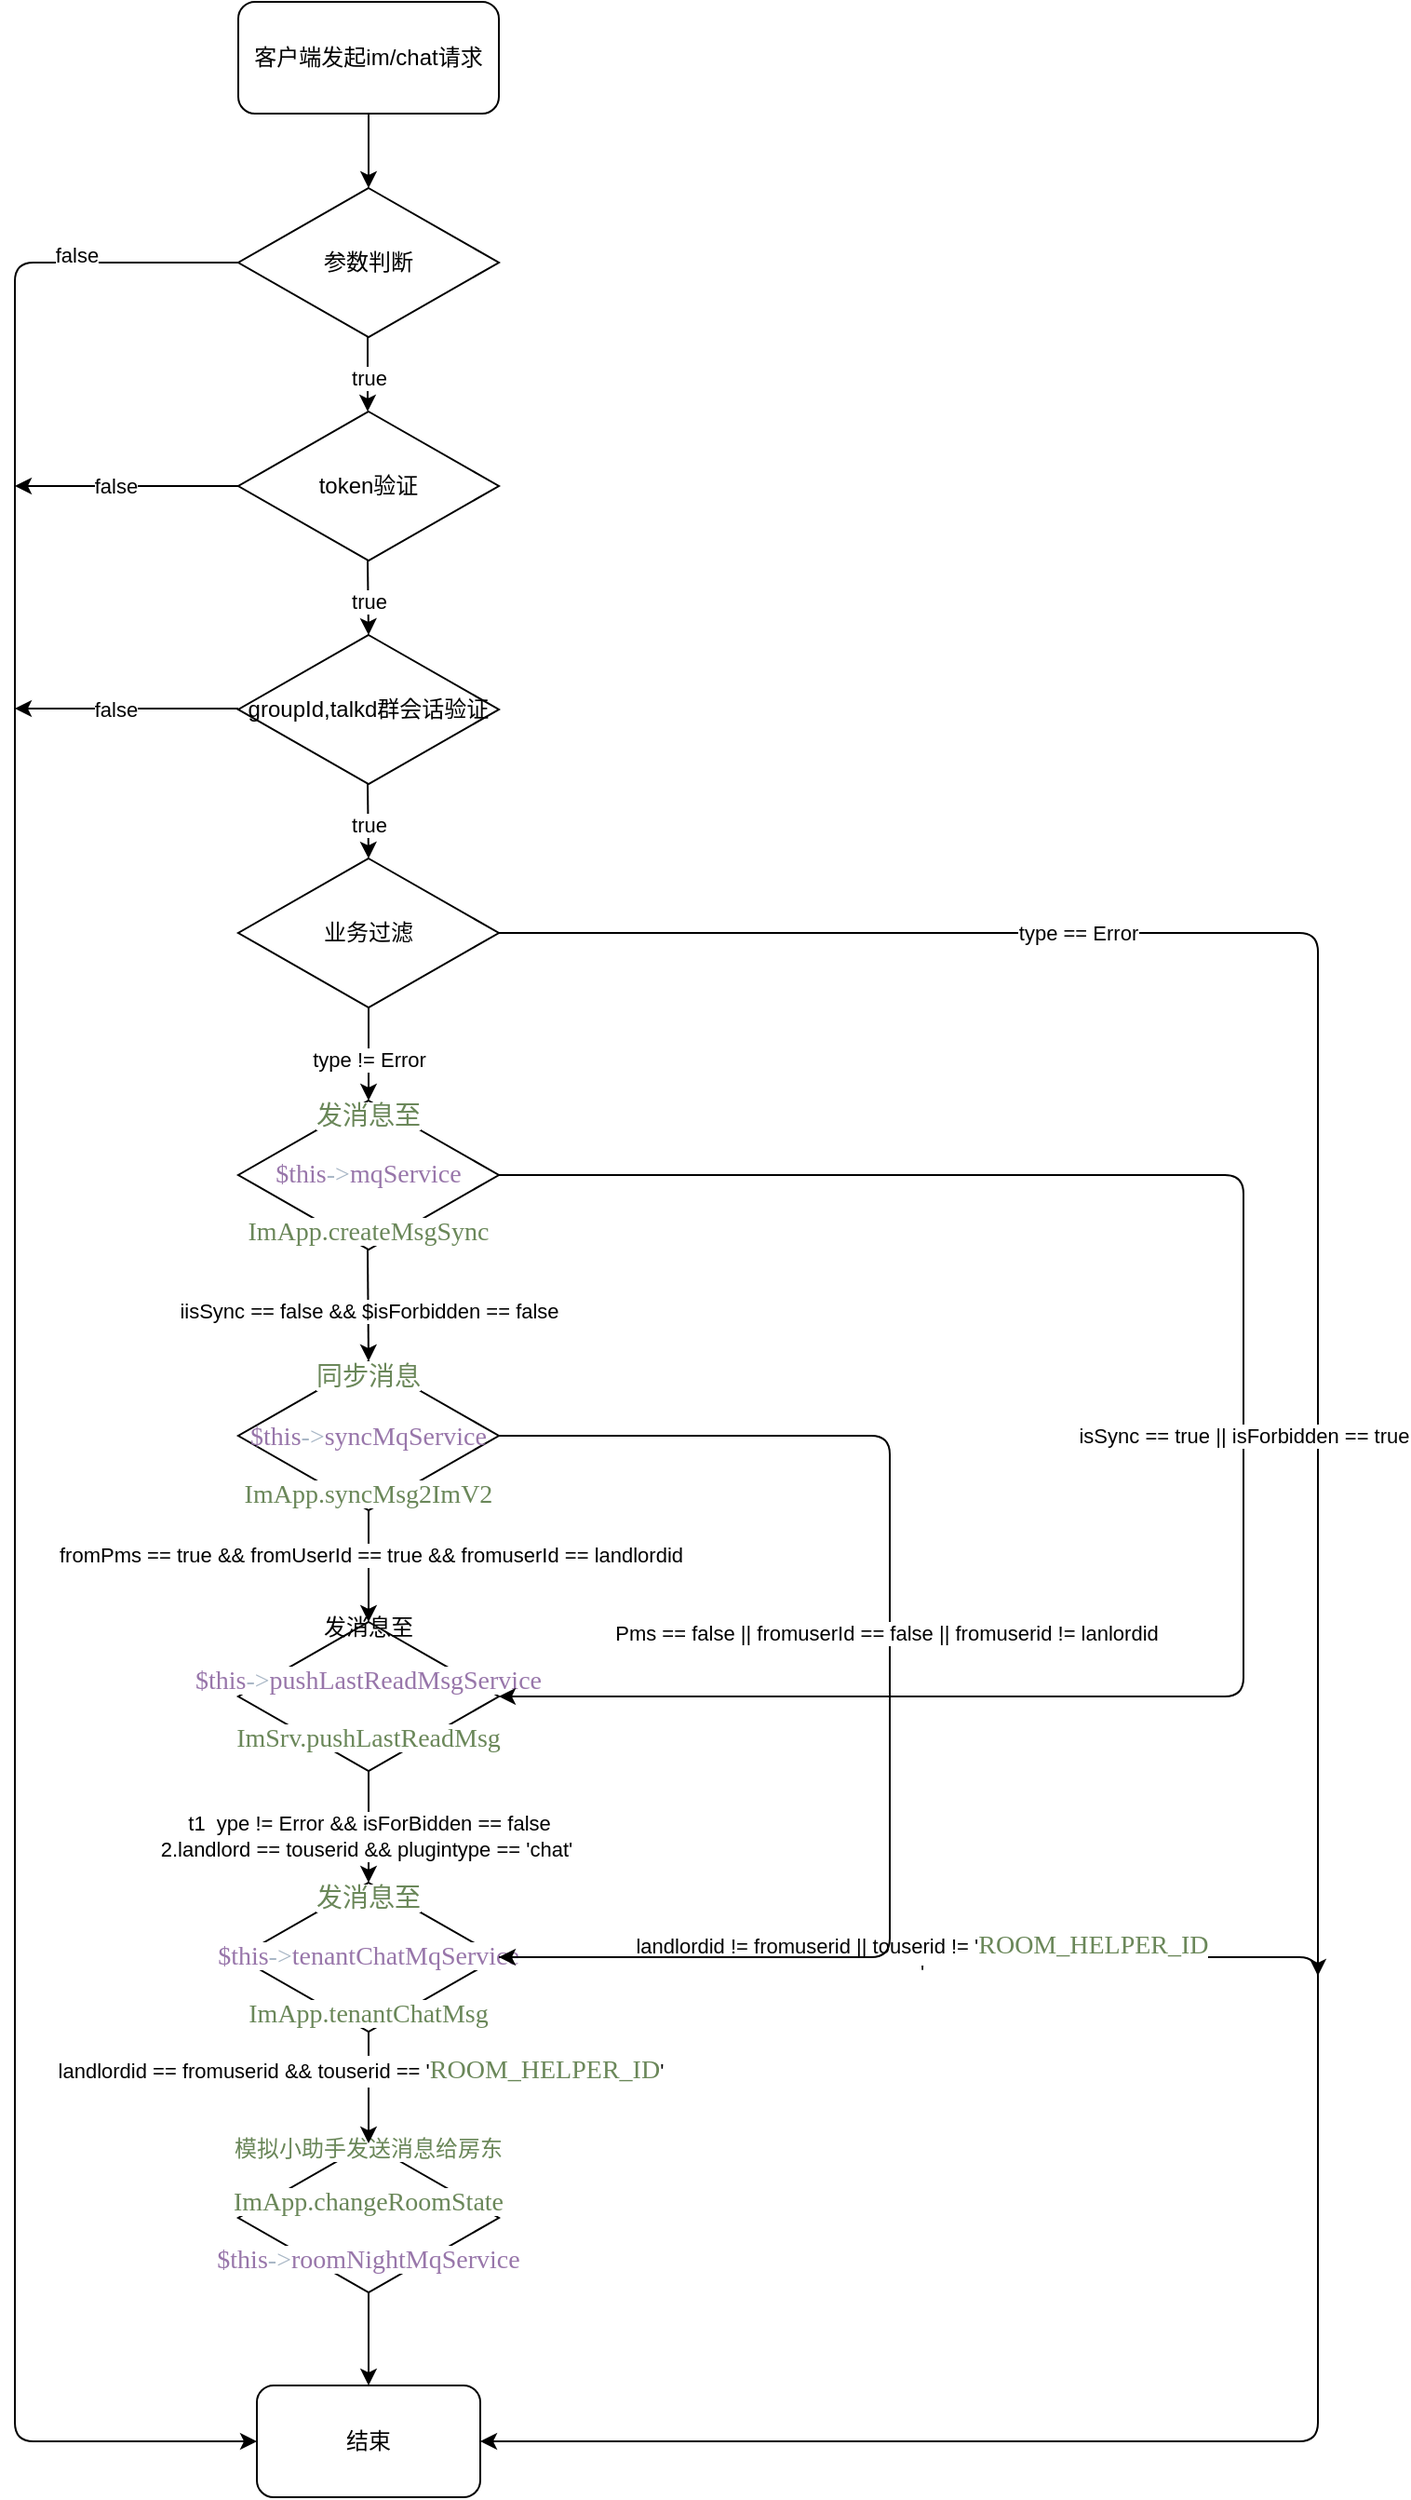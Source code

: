 <mxfile version="14.7.6" type="github">
  <diagram id="9PrRYgudfAm92ra1Ifht" name="Page-1">
    <mxGraphModel dx="1410" dy="634" grid="1" gridSize="10" guides="1" tooltips="1" connect="1" arrows="1" fold="1" page="1" pageScale="1" pageWidth="827" pageHeight="1169" math="0" shadow="0">
      <root>
        <mxCell id="0" />
        <mxCell id="1" parent="0" />
        <mxCell id="1U61EqaRvZdwSCOscW4B-1" value="客户端发起im/chat请求" style="rounded=1;whiteSpace=wrap;html=1;" parent="1" vertex="1">
          <mxGeometry x="130" y="30" width="140" height="60" as="geometry" />
        </mxCell>
        <mxCell id="1U61EqaRvZdwSCOscW4B-2" value="参数判断" style="rhombus;whiteSpace=wrap;html=1;" parent="1" vertex="1">
          <mxGeometry x="130" y="130" width="140" height="80" as="geometry" />
        </mxCell>
        <mxCell id="1U61EqaRvZdwSCOscW4B-3" value="token验证" style="rhombus;whiteSpace=wrap;html=1;" parent="1" vertex="1">
          <mxGeometry x="130" y="250" width="140" height="80" as="geometry" />
        </mxCell>
        <mxCell id="1U61EqaRvZdwSCOscW4B-4" value="groupId,talkd群会话验证" style="rhombus;whiteSpace=wrap;html=1;" parent="1" vertex="1">
          <mxGeometry x="130" y="370" width="140" height="80" as="geometry" />
        </mxCell>
        <mxCell id="1U61EqaRvZdwSCOscW4B-5" value="业务过滤" style="rhombus;whiteSpace=wrap;html=1;" parent="1" vertex="1">
          <mxGeometry x="130" y="490" width="140" height="80" as="geometry" />
        </mxCell>
        <mxCell id="1U61EqaRvZdwSCOscW4B-6" value="&lt;pre style=&quot;color: rgb(169 , 183 , 198) ; font-family: &amp;#34;menlo&amp;#34; ; font-size: 10.5pt&quot;&gt;&lt;span style=&quot;color: rgb(106 , 135 , 89) ; background-color: rgb(255 , 255 , 255)&quot;&gt;发消息至&lt;/span&gt;&lt;/pre&gt;&lt;pre style=&quot;color: rgb(169 , 183 , 198) ; font-family: &amp;#34;menlo&amp;#34; ; font-size: 10.5pt&quot;&gt;&lt;pre style=&quot;font-family: &amp;#34;menlo&amp;#34; ; font-size: 10.5pt&quot;&gt;&lt;span style=&quot;background-color: rgb(255 , 255 , 255)&quot;&gt;&lt;span style=&quot;color: rgb(152 , 118 , 170)&quot;&gt;$this&lt;/span&gt;-&amp;gt;&lt;span style=&quot;color: rgb(152 , 118 , 170)&quot;&gt;mqService&lt;/span&gt;&lt;/span&gt;&lt;/pre&gt;&lt;/pre&gt;&lt;pre style=&quot;color: rgb(169 , 183 , 198) ; font-family: &amp;#34;menlo&amp;#34; ; font-size: 10.5pt&quot;&gt;&lt;span style=&quot;color: rgb(106 , 135 , 89) ; background-color: rgb(255 , 255 , 255)&quot;&gt;ImApp.createMsgSync&lt;/span&gt;&lt;/pre&gt;" style="rhombus;whiteSpace=wrap;html=1;" parent="1" vertex="1">
          <mxGeometry x="130" y="620" width="140" height="80" as="geometry" />
        </mxCell>
        <mxCell id="1U61EqaRvZdwSCOscW4B-7" value="发消息至&lt;br&gt;&lt;pre style=&quot;color: rgb(169 , 183 , 198) ; font-family: &amp;#34;menlo&amp;#34; ; font-size: 10.5pt&quot;&gt;&lt;span style=&quot;background-color: rgb(255 , 255 , 255)&quot;&gt;&lt;span style=&quot;color: rgb(152 , 118 , 170)&quot;&gt;$this&lt;/span&gt;-&amp;gt;&lt;span style=&quot;color: rgb(152 , 118 , 170)&quot;&gt;pushLastReadMsgService&lt;/span&gt;&lt;/span&gt;&lt;/pre&gt;&lt;pre style=&quot;color: rgb(169 , 183 , 198) ; font-family: &amp;#34;menlo&amp;#34; ; font-size: 10.5pt&quot;&gt;&lt;span style=&quot;color: rgb(106 , 135 , 89) ; background-color: rgb(255 , 255 , 255)&quot;&gt;ImSrv.pushLastReadMsg&lt;/span&gt;&lt;/pre&gt;" style="rhombus;whiteSpace=wrap;html=1;" parent="1" vertex="1">
          <mxGeometry x="130" y="900" width="140" height="80" as="geometry" />
        </mxCell>
        <mxCell id="1U61EqaRvZdwSCOscW4B-8" value="" style="endArrow=classic;html=1;exitX=0.5;exitY=1;exitDx=0;exitDy=0;entryX=0.5;entryY=0;entryDx=0;entryDy=0;" parent="1" source="1U61EqaRvZdwSCOscW4B-1" target="1U61EqaRvZdwSCOscW4B-2" edge="1">
          <mxGeometry width="50" height="50" relative="1" as="geometry">
            <mxPoint x="520" y="240" as="sourcePoint" />
            <mxPoint x="570" y="190" as="targetPoint" />
          </mxGeometry>
        </mxCell>
        <mxCell id="1U61EqaRvZdwSCOscW4B-9" value="" style="endArrow=classic;html=1;exitX=0.5;exitY=1;exitDx=0;exitDy=0;entryX=0.5;entryY=0;entryDx=0;entryDy=0;" parent="1" edge="1">
          <mxGeometry width="50" height="50" relative="1" as="geometry">
            <mxPoint x="199.5" y="210" as="sourcePoint" />
            <mxPoint x="199.5" y="250" as="targetPoint" />
          </mxGeometry>
        </mxCell>
        <mxCell id="1U61EqaRvZdwSCOscW4B-11" value="true" style="edgeLabel;html=1;align=center;verticalAlign=middle;resizable=0;points=[];" parent="1U61EqaRvZdwSCOscW4B-9" vertex="1" connectable="0">
          <mxGeometry x="0.1" relative="1" as="geometry">
            <mxPoint as="offset" />
          </mxGeometry>
        </mxCell>
        <mxCell id="1U61EqaRvZdwSCOscW4B-12" value="结束" style="rounded=1;whiteSpace=wrap;html=1;" parent="1" vertex="1">
          <mxGeometry x="140" y="1310" width="120" height="60" as="geometry" />
        </mxCell>
        <mxCell id="1U61EqaRvZdwSCOscW4B-13" value="" style="endArrow=classic;html=1;exitX=0;exitY=0.5;exitDx=0;exitDy=0;entryX=0;entryY=0.5;entryDx=0;entryDy=0;" parent="1" source="1U61EqaRvZdwSCOscW4B-2" target="1U61EqaRvZdwSCOscW4B-12" edge="1">
          <mxGeometry width="50" height="50" relative="1" as="geometry">
            <mxPoint x="520" y="10" as="sourcePoint" />
            <mxPoint x="10" y="920" as="targetPoint" />
            <Array as="points">
              <mxPoint x="10" y="170" />
              <mxPoint x="10" y="910" />
              <mxPoint x="10" y="1340" />
            </Array>
          </mxGeometry>
        </mxCell>
        <mxCell id="1U61EqaRvZdwSCOscW4B-14" value="false" style="edgeLabel;html=1;align=center;verticalAlign=middle;resizable=0;points=[];" parent="1U61EqaRvZdwSCOscW4B-13" vertex="1" connectable="0">
          <mxGeometry x="-0.877" y="-4" relative="1" as="geometry">
            <mxPoint as="offset" />
          </mxGeometry>
        </mxCell>
        <mxCell id="1U61EqaRvZdwSCOscW4B-19" value="" style="endArrow=classic;html=1;exitX=0.5;exitY=1;exitDx=0;exitDy=0;" parent="1" edge="1">
          <mxGeometry width="50" height="50" relative="1" as="geometry">
            <mxPoint x="199.5" y="330" as="sourcePoint" />
            <mxPoint x="200" y="370" as="targetPoint" />
          </mxGeometry>
        </mxCell>
        <mxCell id="1U61EqaRvZdwSCOscW4B-20" value="true" style="edgeLabel;html=1;align=center;verticalAlign=middle;resizable=0;points=[];" parent="1U61EqaRvZdwSCOscW4B-19" vertex="1" connectable="0">
          <mxGeometry x="0.1" relative="1" as="geometry">
            <mxPoint as="offset" />
          </mxGeometry>
        </mxCell>
        <mxCell id="1U61EqaRvZdwSCOscW4B-21" value="" style="endArrow=classic;html=1;exitX=0;exitY=0.5;exitDx=0;exitDy=0;" parent="1" source="1U61EqaRvZdwSCOscW4B-3" edge="1">
          <mxGeometry width="50" height="50" relative="1" as="geometry">
            <mxPoint x="209.5" y="340" as="sourcePoint" />
            <mxPoint x="10" y="290" as="targetPoint" />
          </mxGeometry>
        </mxCell>
        <mxCell id="1U61EqaRvZdwSCOscW4B-22" value="false" style="edgeLabel;html=1;align=center;verticalAlign=middle;resizable=0;points=[];" parent="1U61EqaRvZdwSCOscW4B-21" vertex="1" connectable="0">
          <mxGeometry x="0.1" relative="1" as="geometry">
            <mxPoint as="offset" />
          </mxGeometry>
        </mxCell>
        <mxCell id="1U61EqaRvZdwSCOscW4B-25" value="" style="endArrow=classic;html=1;exitX=0.5;exitY=1;exitDx=0;exitDy=0;" parent="1" edge="1">
          <mxGeometry width="50" height="50" relative="1" as="geometry">
            <mxPoint x="199.5" y="450" as="sourcePoint" />
            <mxPoint x="200" y="490" as="targetPoint" />
          </mxGeometry>
        </mxCell>
        <mxCell id="1U61EqaRvZdwSCOscW4B-26" value="true" style="edgeLabel;html=1;align=center;verticalAlign=middle;resizable=0;points=[];" parent="1U61EqaRvZdwSCOscW4B-25" vertex="1" connectable="0">
          <mxGeometry x="0.1" relative="1" as="geometry">
            <mxPoint as="offset" />
          </mxGeometry>
        </mxCell>
        <mxCell id="1U61EqaRvZdwSCOscW4B-27" value="" style="endArrow=classic;html=1;exitX=0;exitY=0.5;exitDx=0;exitDy=0;" parent="1" edge="1">
          <mxGeometry width="50" height="50" relative="1" as="geometry">
            <mxPoint x="130" y="409.5" as="sourcePoint" />
            <mxPoint x="10" y="409.5" as="targetPoint" />
          </mxGeometry>
        </mxCell>
        <mxCell id="1U61EqaRvZdwSCOscW4B-28" value="false" style="edgeLabel;html=1;align=center;verticalAlign=middle;resizable=0;points=[];" parent="1U61EqaRvZdwSCOscW4B-27" vertex="1" connectable="0">
          <mxGeometry x="0.1" relative="1" as="geometry">
            <mxPoint as="offset" />
          </mxGeometry>
        </mxCell>
        <mxCell id="1U61EqaRvZdwSCOscW4B-31" value="" style="endArrow=classic;html=1;exitX=0.5;exitY=1;exitDx=0;exitDy=0;" parent="1" source="1U61EqaRvZdwSCOscW4B-5" edge="1">
          <mxGeometry width="50" height="50" relative="1" as="geometry">
            <mxPoint x="199.5" y="580" as="sourcePoint" />
            <mxPoint x="200" y="620" as="targetPoint" />
          </mxGeometry>
        </mxCell>
        <mxCell id="1U61EqaRvZdwSCOscW4B-32" value="type != Error" style="edgeLabel;html=1;align=center;verticalAlign=middle;resizable=0;points=[];" parent="1U61EqaRvZdwSCOscW4B-31" vertex="1" connectable="0">
          <mxGeometry x="0.1" relative="1" as="geometry">
            <mxPoint as="offset" />
          </mxGeometry>
        </mxCell>
        <mxCell id="1U61EqaRvZdwSCOscW4B-36" value="" style="endArrow=classic;html=1;exitX=1;exitY=0.5;exitDx=0;exitDy=0;" parent="1" source="1U61EqaRvZdwSCOscW4B-5" edge="1">
          <mxGeometry width="50" height="50" relative="1" as="geometry">
            <mxPoint x="520" y="580" as="sourcePoint" />
            <mxPoint x="710" y="1090" as="targetPoint" />
            <Array as="points">
              <mxPoint x="710" y="530" />
            </Array>
          </mxGeometry>
        </mxCell>
        <mxCell id="1U61EqaRvZdwSCOscW4B-37" value="type == Error" style="edgeLabel;html=1;align=center;verticalAlign=middle;resizable=0;points=[];" parent="1U61EqaRvZdwSCOscW4B-36" vertex="1" connectable="0">
          <mxGeometry x="-0.379" relative="1" as="geometry">
            <mxPoint as="offset" />
          </mxGeometry>
        </mxCell>
        <mxCell id="1U61EqaRvZdwSCOscW4B-39" value="&lt;pre style=&quot;font-size: 10.5pt&quot;&gt;&lt;span style=&quot;font-size: 10.5pt ; background-color: rgb(255 , 255 , 255)&quot;&gt;&lt;font color=&quot;#6a8759&quot; face=&quot;menlo&quot;&gt;同步消息&lt;/font&gt;&lt;/span&gt;&lt;/pre&gt;&lt;pre style=&quot;font-size: 10.5pt&quot;&gt;&lt;span style=&quot;color: rgb(152 , 118 , 170) ; font-family: &amp;#34;menlo&amp;#34; ; font-size: 10.5pt ; white-space: normal&quot;&gt;$this&lt;/span&gt;&lt;span style=&quot;color: rgb(169 , 183 , 198) ; font-family: &amp;#34;menlo&amp;#34; ; background-color: rgb(255 , 255 , 255) ; font-size: 10.5pt ; white-space: normal&quot;&gt;-&amp;gt;&lt;/span&gt;&lt;span style=&quot;color: rgb(152 , 118 , 170) ; font-family: &amp;#34;menlo&amp;#34; ; font-size: 10.5pt ; white-space: normal&quot;&gt;syncMqService&lt;/span&gt;&lt;font color=&quot;#a9b7c6&quot; face=&quot;menlo&quot;&gt;&lt;br&gt;&lt;/font&gt;&lt;/pre&gt;&lt;pre style=&quot;color: rgb(169 , 183 , 198) ; font-family: &amp;#34;menlo&amp;#34; ; font-size: 10.5pt&quot;&gt;&lt;pre style=&quot;font-family: &amp;#34;menlo&amp;#34; ; font-size: 10.5pt&quot;&gt;&lt;span style=&quot;color: rgb(106 , 135 , 89) ; background-color: rgb(255 , 255 , 255)&quot;&gt;ImApp.syncMsg2ImV2&lt;/span&gt;&lt;/pre&gt;&lt;/pre&gt;" style="rhombus;whiteSpace=wrap;html=1;" parent="1" vertex="1">
          <mxGeometry x="130" y="760" width="140" height="80" as="geometry" />
        </mxCell>
        <mxCell id="1U61EqaRvZdwSCOscW4B-40" value="" style="endArrow=classic;html=1;exitX=0.5;exitY=1;exitDx=0;exitDy=0;entryX=0.5;entryY=0;entryDx=0;entryDy=0;" parent="1" target="1U61EqaRvZdwSCOscW4B-39" edge="1">
          <mxGeometry width="50" height="50" relative="1" as="geometry">
            <mxPoint x="199.5" y="700" as="sourcePoint" />
            <mxPoint x="199.5" y="750" as="targetPoint" />
          </mxGeometry>
        </mxCell>
        <mxCell id="1U61EqaRvZdwSCOscW4B-41" value="iisSync == false &amp;amp;&amp;amp; $isForbidden == false" style="edgeLabel;html=1;align=center;verticalAlign=middle;resizable=0;points=[];" parent="1U61EqaRvZdwSCOscW4B-40" vertex="1" connectable="0">
          <mxGeometry x="0.1" relative="1" as="geometry">
            <mxPoint as="offset" />
          </mxGeometry>
        </mxCell>
        <mxCell id="1U61EqaRvZdwSCOscW4B-43" value="" style="endArrow=classic;html=1;exitX=0.5;exitY=1;exitDx=0;exitDy=0;entryX=0.5;entryY=0;entryDx=0;entryDy=0;" parent="1" source="1U61EqaRvZdwSCOscW4B-39" target="1U61EqaRvZdwSCOscW4B-7" edge="1">
          <mxGeometry width="50" height="50" relative="1" as="geometry">
            <mxPoint x="520" y="840" as="sourcePoint" />
            <mxPoint x="570" y="790" as="targetPoint" />
          </mxGeometry>
        </mxCell>
        <mxCell id="1U61EqaRvZdwSCOscW4B-44" value="fromPms == true &amp;amp;&amp;amp; fromUserId == true &amp;amp;&amp;amp; fromuserId == landlordid" style="edgeLabel;html=1;align=center;verticalAlign=middle;resizable=0;points=[];" parent="1U61EqaRvZdwSCOscW4B-43" vertex="1" connectable="0">
          <mxGeometry x="-0.2" y="1" relative="1" as="geometry">
            <mxPoint as="offset" />
          </mxGeometry>
        </mxCell>
        <mxCell id="1U61EqaRvZdwSCOscW4B-45" value="isSync == true || isForbidden == true" style="endArrow=classic;html=1;exitX=1;exitY=0.5;exitDx=0;exitDy=0;entryX=1;entryY=0.5;entryDx=0;entryDy=0;" parent="1" source="1U61EqaRvZdwSCOscW4B-6" target="1U61EqaRvZdwSCOscW4B-7" edge="1">
          <mxGeometry width="50" height="50" relative="1" as="geometry">
            <mxPoint x="520" y="820" as="sourcePoint" />
            <mxPoint x="320" y="950" as="targetPoint" />
            <Array as="points">
              <mxPoint x="670" y="660" />
              <mxPoint x="670" y="940" />
            </Array>
          </mxGeometry>
        </mxCell>
        <mxCell id="1U61EqaRvZdwSCOscW4B-46" value="&lt;pre style=&quot;color: rgb(169 , 183 , 198) ; font-family: &amp;#34;menlo&amp;#34; ; font-size: 10.5pt&quot;&gt;&lt;span style=&quot;color: rgb(106 , 135 , 89) ; background-color: rgb(255 , 255 , 255)&quot;&gt;发消息至&lt;/span&gt;&lt;/pre&gt;&lt;pre style=&quot;color: rgb(169 , 183 , 198) ; font-family: &amp;#34;menlo&amp;#34; ; font-size: 10.5pt&quot;&gt;&lt;pre style=&quot;font-family: &amp;#34;menlo&amp;#34; ; font-size: 10.5pt&quot;&gt;&lt;span style=&quot;background-color: rgb(255 , 255 , 255)&quot;&gt;&lt;span style=&quot;color: rgb(152 , 118 , 170)&quot;&gt;$this&lt;/span&gt;-&amp;gt;&lt;span style=&quot;color: rgb(152 , 118 , 170)&quot;&gt;tenantChatMqService&lt;/span&gt;&lt;/span&gt;&lt;/pre&gt;&lt;/pre&gt;&lt;pre style=&quot;color: rgb(169 , 183 , 198) ; font-family: &amp;#34;menlo&amp;#34; ; font-size: 10.5pt&quot;&gt;&lt;span style=&quot;color: rgb(106 , 135 , 89) ; background-color: rgb(255 , 255 , 255)&quot;&gt;ImApp.tenantChatMsg&lt;/span&gt;&lt;/pre&gt;" style="rhombus;whiteSpace=wrap;html=1;" parent="1" vertex="1">
          <mxGeometry x="130" y="1040" width="140" height="80" as="geometry" />
        </mxCell>
        <mxCell id="1U61EqaRvZdwSCOscW4B-47" value="" style="endArrow=classic;html=1;exitX=0.5;exitY=1;exitDx=0;exitDy=0;" parent="1" source="1U61EqaRvZdwSCOscW4B-7" edge="1">
          <mxGeometry width="50" height="50" relative="1" as="geometry">
            <mxPoint x="520" y="680" as="sourcePoint" />
            <mxPoint x="200" y="1040" as="targetPoint" />
          </mxGeometry>
        </mxCell>
        <mxCell id="1U61EqaRvZdwSCOscW4B-48" value="t1&amp;nbsp; ype != Error &amp;amp;&amp;amp; isForBidden == false&lt;br&gt;2.landlord == touserid &amp;amp;&amp;amp; plugintype == &#39;chat&#39;&amp;nbsp;" style="edgeLabel;html=1;align=center;verticalAlign=middle;resizable=0;points=[];" parent="1U61EqaRvZdwSCOscW4B-47" vertex="1" connectable="0">
          <mxGeometry x="0.167" relative="1" as="geometry">
            <mxPoint as="offset" />
          </mxGeometry>
        </mxCell>
        <mxCell id="1U61EqaRvZdwSCOscW4B-49" value="&lt;font color=&quot;#6a8759&quot;&gt;&lt;span style=&quot;background-color: rgb(255 , 255 , 255)&quot;&gt;模拟小助手发送消息给房东&lt;br&gt;&lt;/span&gt;&lt;/font&gt;&lt;pre style=&quot;color: rgb(169 , 183 , 198) ; font-family: &amp;#34;menlo&amp;#34; ; font-size: 10.5pt&quot;&gt;&lt;span style=&quot;color: rgb(106 , 135 , 89) ; background-color: rgb(255 , 255 , 255)&quot;&gt;ImApp.changeRoomState&lt;/span&gt;&lt;/pre&gt;&lt;pre style=&quot;color: rgb(169 , 183 , 198) ; font-family: &amp;#34;menlo&amp;#34; ; font-size: 10.5pt&quot;&gt;&lt;span style=&quot;background-color: rgb(255 , 255 , 255)&quot;&gt;&lt;span style=&quot;color: rgb(152 , 118 , 170)&quot;&gt;$this&lt;/span&gt;-&amp;gt;&lt;span style=&quot;color: rgb(152 , 118 , 170)&quot;&gt;roomNightMqService&lt;/span&gt;&lt;/span&gt;&lt;/pre&gt;" style="rhombus;whiteSpace=wrap;html=1;" parent="1" vertex="1">
          <mxGeometry x="130" y="1180" width="140" height="80" as="geometry" />
        </mxCell>
        <mxCell id="1U61EqaRvZdwSCOscW4B-50" value="" style="endArrow=classic;html=1;exitX=0.5;exitY=1;exitDx=0;exitDy=0;" parent="1" source="1U61EqaRvZdwSCOscW4B-46" target="1U61EqaRvZdwSCOscW4B-49" edge="1">
          <mxGeometry width="50" height="50" relative="1" as="geometry">
            <mxPoint x="520" y="1080" as="sourcePoint" />
            <mxPoint x="570" y="1030" as="targetPoint" />
          </mxGeometry>
        </mxCell>
        <mxCell id="1U61EqaRvZdwSCOscW4B-51" value="landlordid == fromuserid &amp;amp;&amp;amp; touserid == &#39;&lt;span style=&quot;color: rgb(106 , 135 , 89) ; font-family: &amp;#34;menlo&amp;#34; ; font-size: 10.5pt ; background-color: rgb(255 , 255 , 255)&quot;&gt;ROOM_HELPER_ID&lt;/span&gt;&#39;&amp;nbsp;" style="edgeLabel;html=1;align=center;verticalAlign=middle;resizable=0;points=[];" parent="1U61EqaRvZdwSCOscW4B-50" vertex="1" connectable="0">
          <mxGeometry x="-0.3" y="-3" relative="1" as="geometry">
            <mxPoint as="offset" />
          </mxGeometry>
        </mxCell>
        <mxCell id="1U61EqaRvZdwSCOscW4B-52" value="" style="endArrow=classic;html=1;" parent="1" edge="1">
          <mxGeometry width="50" height="50" relative="1" as="geometry">
            <mxPoint x="200" y="1260" as="sourcePoint" />
            <mxPoint x="200" y="1310" as="targetPoint" />
          </mxGeometry>
        </mxCell>
        <mxCell id="1U61EqaRvZdwSCOscW4B-53" value="" style="endArrow=classic;html=1;exitX=1;exitY=0.5;exitDx=0;exitDy=0;entryX=1;entryY=0.5;entryDx=0;entryDy=0;" parent="1" source="1U61EqaRvZdwSCOscW4B-46" target="1U61EqaRvZdwSCOscW4B-12" edge="1">
          <mxGeometry width="50" height="50" relative="1" as="geometry">
            <mxPoint x="520" y="1080" as="sourcePoint" />
            <mxPoint x="620" y="1190" as="targetPoint" />
            <Array as="points">
              <mxPoint x="310" y="1080" />
              <mxPoint x="710" y="1080" />
              <mxPoint x="710" y="1340" />
            </Array>
          </mxGeometry>
        </mxCell>
        <mxCell id="1U61EqaRvZdwSCOscW4B-54" value="landlordid != fromuserid || touserid != &#39;&lt;span style=&quot;color: rgb(106 , 135 , 89) ; font-family: &amp;#34;menlo&amp;#34; ; font-size: 14px&quot;&gt;ROOM_HELPER_ID&lt;/span&gt;&lt;br&gt;&#39;" style="edgeLabel;html=1;align=center;verticalAlign=middle;resizable=0;points=[];" parent="1U61EqaRvZdwSCOscW4B-53" vertex="1" connectable="0">
          <mxGeometry x="-0.606" relative="1" as="geometry">
            <mxPoint as="offset" />
          </mxGeometry>
        </mxCell>
        <mxCell id="1U61EqaRvZdwSCOscW4B-56" value="" style="endArrow=classic;html=1;exitX=1;exitY=0.5;exitDx=0;exitDy=0;" parent="1" source="1U61EqaRvZdwSCOscW4B-39" edge="1">
          <mxGeometry width="50" height="50" relative="1" as="geometry">
            <mxPoint x="440" y="830" as="sourcePoint" />
            <mxPoint x="270" y="1080" as="targetPoint" />
            <Array as="points">
              <mxPoint x="480" y="800" />
              <mxPoint x="480" y="1080" />
            </Array>
          </mxGeometry>
        </mxCell>
        <mxCell id="1U61EqaRvZdwSCOscW4B-57" value="Pms == false || fromuserId == false || fromuserid != lanlordid" style="edgeLabel;html=1;align=center;verticalAlign=middle;resizable=0;points=[];" parent="1U61EqaRvZdwSCOscW4B-56" vertex="1" connectable="0">
          <mxGeometry x="-0.097" y="-2" relative="1" as="geometry">
            <mxPoint as="offset" />
          </mxGeometry>
        </mxCell>
      </root>
    </mxGraphModel>
  </diagram>
</mxfile>
